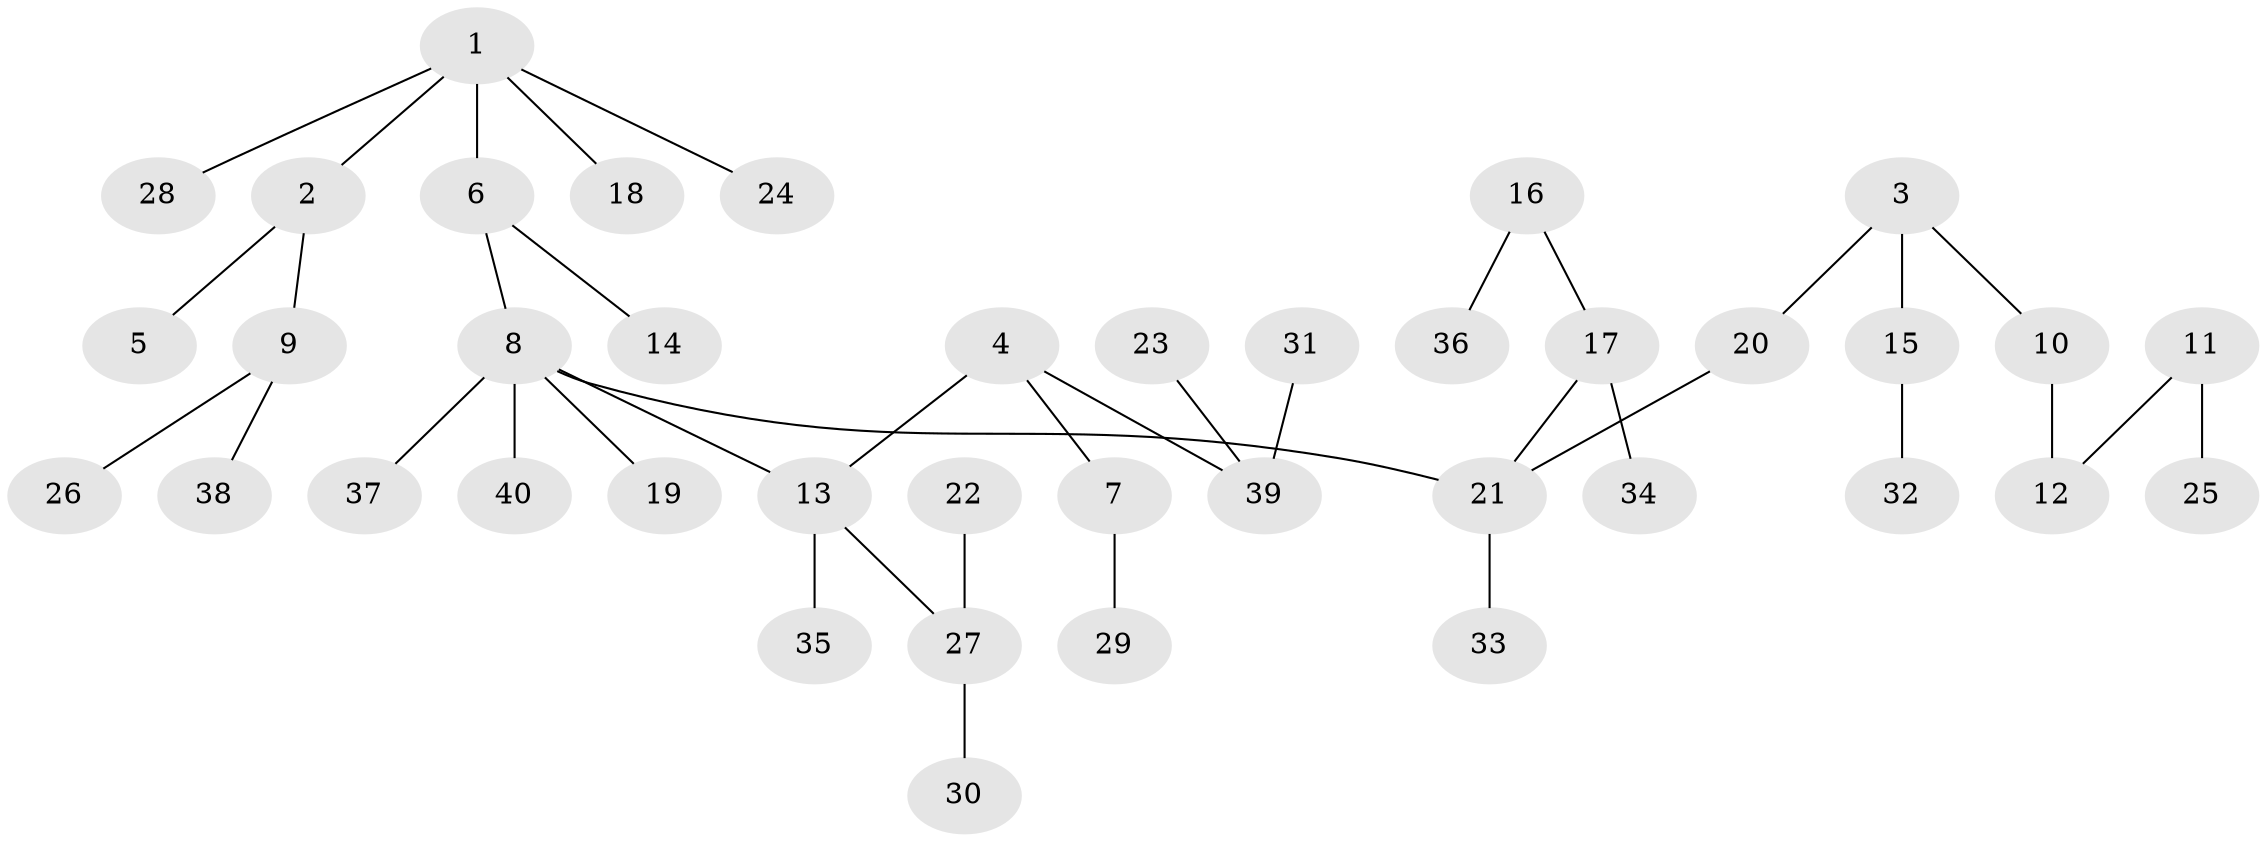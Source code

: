 // original degree distribution, {3: 0.13924050632911392, 4: 0.05063291139240506, 8: 0.012658227848101266, 2: 0.35443037974683544, 1: 0.4177215189873418, 5: 0.02531645569620253}
// Generated by graph-tools (version 1.1) at 2025/02/03/09/25 03:02:30]
// undirected, 40 vertices, 39 edges
graph export_dot {
graph [start="1"]
  node [color=gray90,style=filled];
  1;
  2;
  3;
  4;
  5;
  6;
  7;
  8;
  9;
  10;
  11;
  12;
  13;
  14;
  15;
  16;
  17;
  18;
  19;
  20;
  21;
  22;
  23;
  24;
  25;
  26;
  27;
  28;
  29;
  30;
  31;
  32;
  33;
  34;
  35;
  36;
  37;
  38;
  39;
  40;
  1 -- 2 [weight=1.0];
  1 -- 6 [weight=1.0];
  1 -- 18 [weight=1.0];
  1 -- 24 [weight=1.0];
  1 -- 28 [weight=1.0];
  2 -- 5 [weight=1.0];
  2 -- 9 [weight=1.0];
  3 -- 10 [weight=1.0];
  3 -- 15 [weight=1.0];
  3 -- 20 [weight=1.0];
  4 -- 7 [weight=1.0];
  4 -- 13 [weight=1.0];
  4 -- 39 [weight=1.0];
  6 -- 8 [weight=1.0];
  6 -- 14 [weight=1.0];
  7 -- 29 [weight=1.0];
  8 -- 13 [weight=1.0];
  8 -- 19 [weight=1.0];
  8 -- 21 [weight=1.0];
  8 -- 37 [weight=1.0];
  8 -- 40 [weight=1.0];
  9 -- 26 [weight=1.0];
  9 -- 38 [weight=1.0];
  10 -- 12 [weight=1.0];
  11 -- 12 [weight=1.0];
  11 -- 25 [weight=1.0];
  13 -- 27 [weight=1.0];
  13 -- 35 [weight=1.0];
  15 -- 32 [weight=1.0];
  16 -- 17 [weight=1.0];
  16 -- 36 [weight=1.0];
  17 -- 21 [weight=1.0];
  17 -- 34 [weight=1.0];
  20 -- 21 [weight=1.0];
  21 -- 33 [weight=1.0];
  22 -- 27 [weight=1.0];
  23 -- 39 [weight=1.0];
  27 -- 30 [weight=1.0];
  31 -- 39 [weight=1.0];
}
